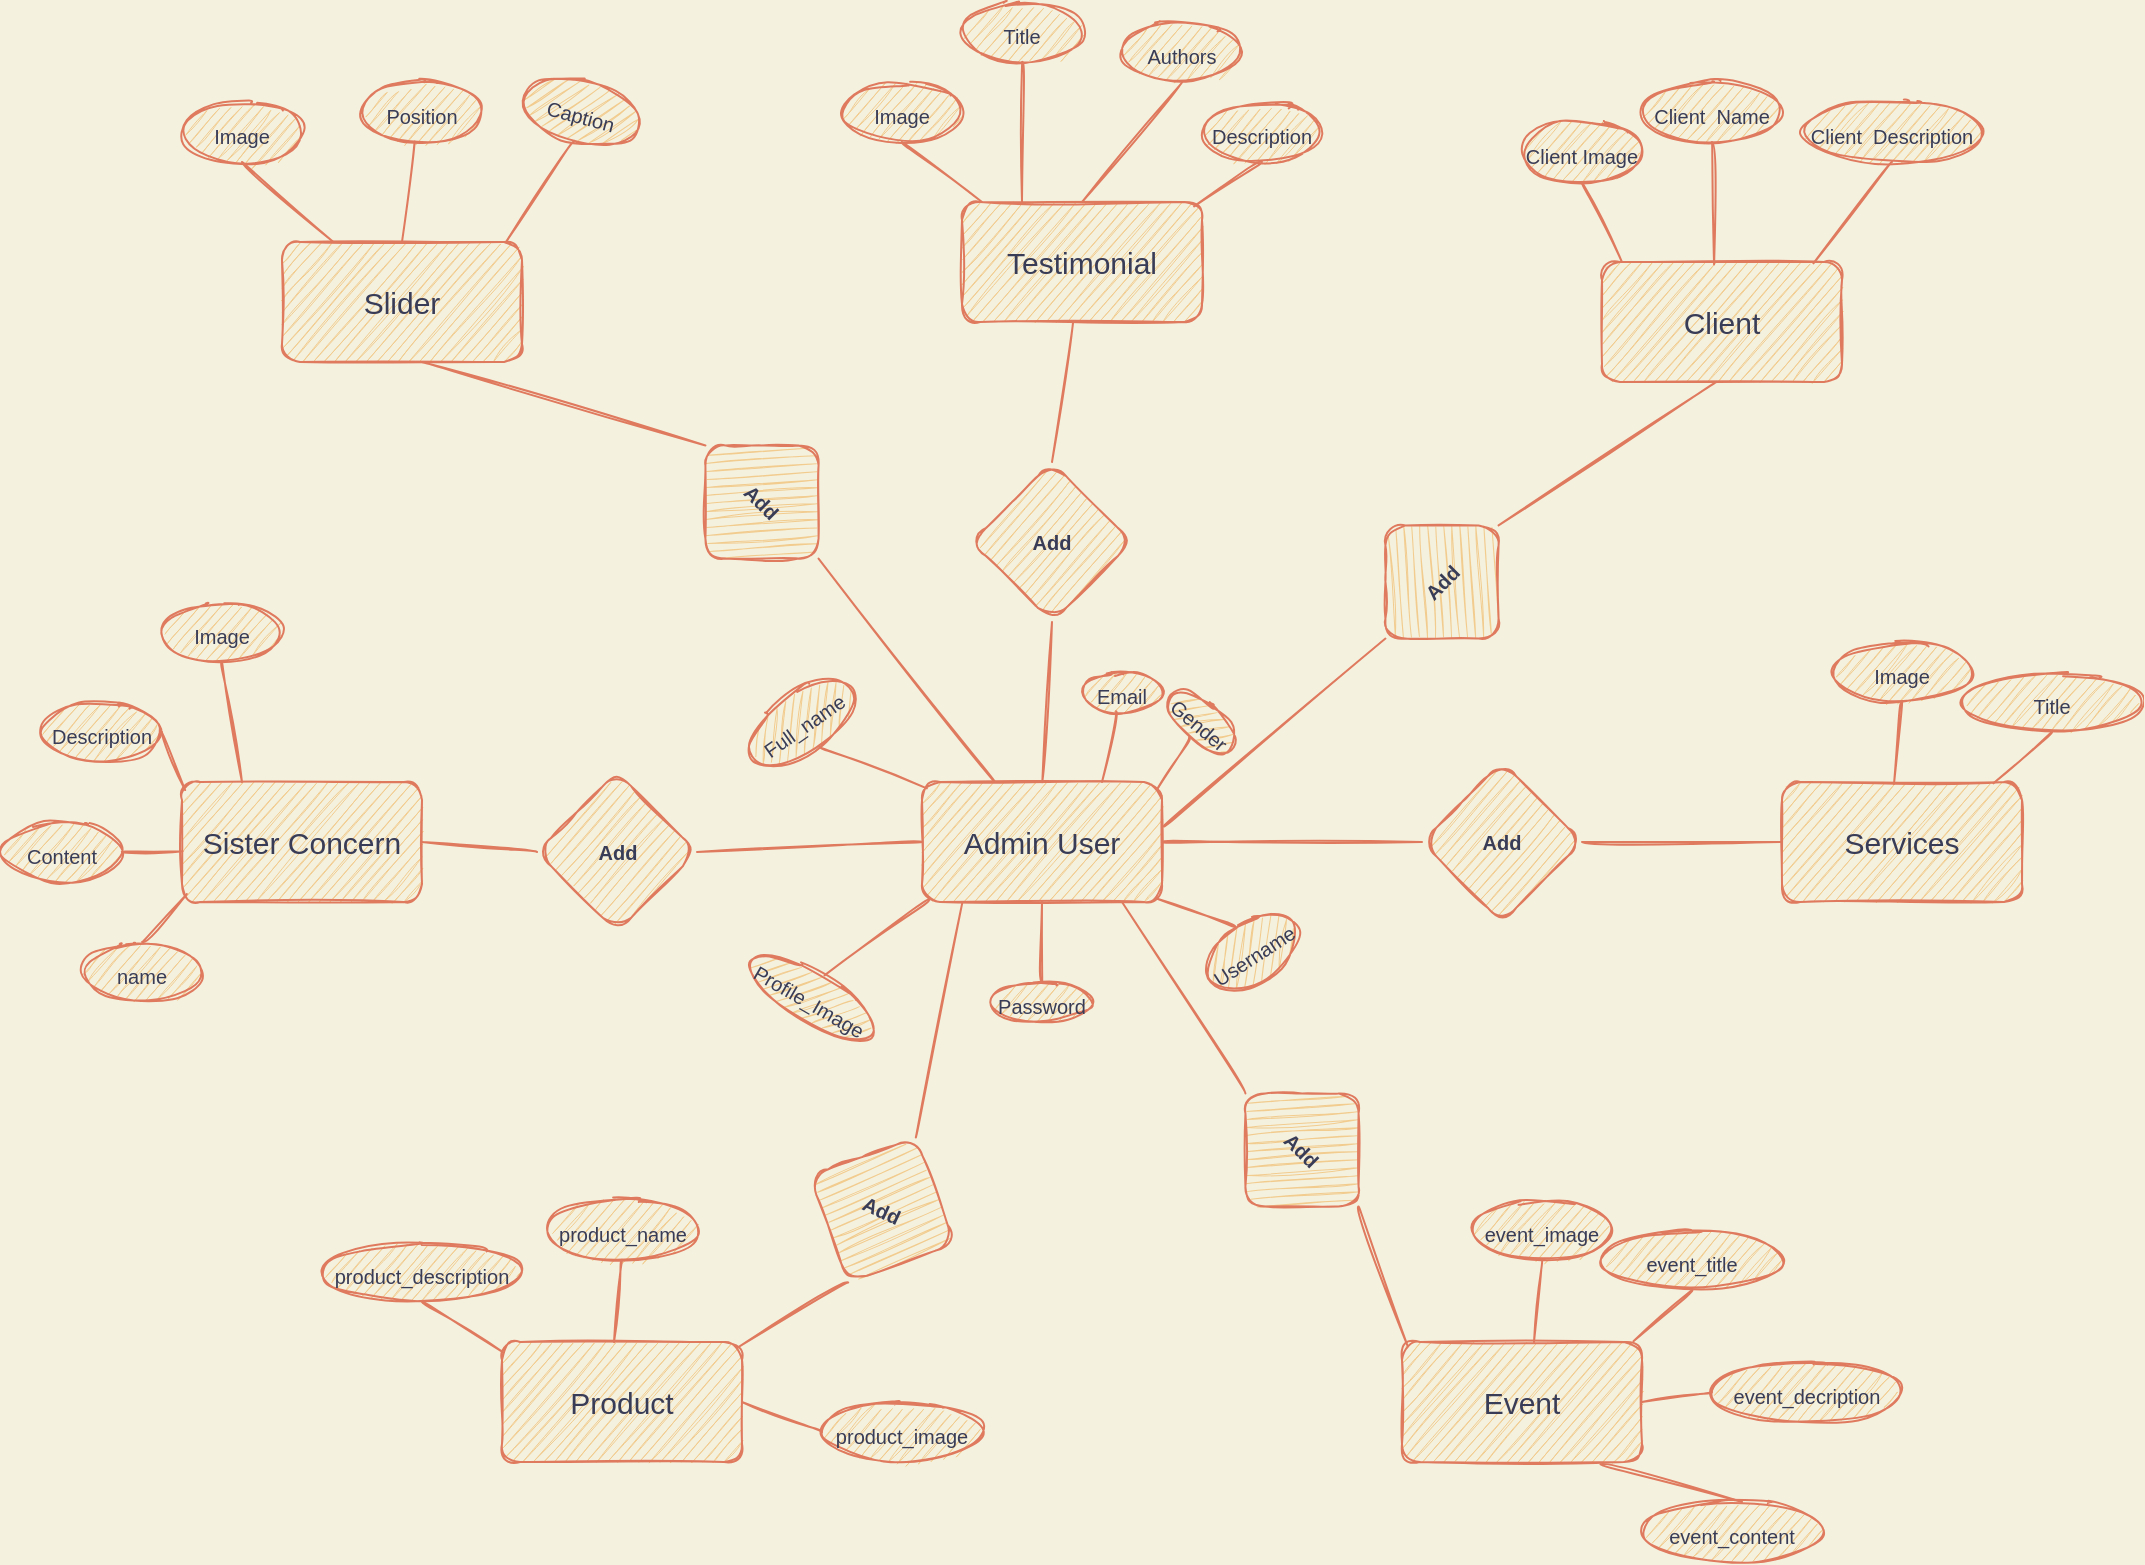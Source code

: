 <mxfile version="16.5.2" type="github">
  <diagram id="R2lEEEUBdFMjLlhIrx00" name="Page-1">
    <mxGraphModel dx="2586" dy="1629" grid="1" gridSize="10" guides="1" tooltips="1" connect="1" arrows="1" fold="1" page="1" pageScale="1" pageWidth="1100" pageHeight="850" background="#F4F1DE" math="0" shadow="0" extFonts="Permanent Marker^https://fonts.googleapis.com/css?family=Permanent+Marker">
      <root>
        <mxCell id="0" />
        <mxCell id="1" parent="0" />
        <mxCell id="gDFf323imL8Mll2fyUSn-1" value="&lt;font style=&quot;font-size: 15px&quot;&gt;Admin User&lt;/font&gt;" style="rounded=1;whiteSpace=wrap;html=1;fillColor=#F2CC8F;strokeColor=#E07A5F;fontColor=#393C56;sketch=1;" vertex="1" parent="1">
          <mxGeometry x="390" y="370" width="120" height="60" as="geometry" />
        </mxCell>
        <mxCell id="gDFf323imL8Mll2fyUSn-2" value="Sister Concern" style="rounded=1;whiteSpace=wrap;html=1;fontSize=15;fillColor=#F2CC8F;strokeColor=#E07A5F;fontColor=#393C56;sketch=1;" vertex="1" parent="1">
          <mxGeometry x="20" y="370" width="120" height="60" as="geometry" />
        </mxCell>
        <mxCell id="gDFf323imL8Mll2fyUSn-3" value="Slider" style="rounded=1;whiteSpace=wrap;html=1;fontSize=15;fillColor=#F2CC8F;strokeColor=#E07A5F;fontColor=#393C56;sketch=1;" vertex="1" parent="1">
          <mxGeometry x="70" y="100" width="120" height="60" as="geometry" />
        </mxCell>
        <mxCell id="gDFf323imL8Mll2fyUSn-4" value="Testimonial" style="rounded=1;whiteSpace=wrap;html=1;fontSize=15;fillColor=#F2CC8F;strokeColor=#E07A5F;fontColor=#393C56;sketch=1;" vertex="1" parent="1">
          <mxGeometry x="410" y="80" width="120" height="60" as="geometry" />
        </mxCell>
        <mxCell id="gDFf323imL8Mll2fyUSn-5" value="Client" style="rounded=1;whiteSpace=wrap;html=1;fontSize=15;fillColor=#F2CC8F;strokeColor=#E07A5F;fontColor=#393C56;sketch=1;" vertex="1" parent="1">
          <mxGeometry x="730" y="110" width="120" height="60" as="geometry" />
        </mxCell>
        <mxCell id="gDFf323imL8Mll2fyUSn-6" value="Services" style="rounded=1;whiteSpace=wrap;html=1;fontSize=15;fillColor=#F2CC8F;strokeColor=#E07A5F;fontColor=#393C56;sketch=1;" vertex="1" parent="1">
          <mxGeometry x="820" y="370" width="120" height="60" as="geometry" />
        </mxCell>
        <mxCell id="gDFf323imL8Mll2fyUSn-7" value="Product" style="rounded=1;whiteSpace=wrap;html=1;fontSize=15;fillColor=#F2CC8F;strokeColor=#E07A5F;fontColor=#393C56;sketch=1;" vertex="1" parent="1">
          <mxGeometry x="180" y="650" width="120" height="60" as="geometry" />
        </mxCell>
        <mxCell id="gDFf323imL8Mll2fyUSn-8" value="Event" style="rounded=1;whiteSpace=wrap;html=1;fontSize=15;fillColor=#F2CC8F;strokeColor=#E07A5F;fontColor=#393C56;sketch=1;" vertex="1" parent="1">
          <mxGeometry x="630" y="650" width="120" height="60" as="geometry" />
        </mxCell>
        <mxCell id="gDFf323imL8Mll2fyUSn-9" value="&lt;font style=&quot;font-size: 10px&quot;&gt;Full_name&lt;/font&gt;" style="ellipse;whiteSpace=wrap;html=1;fontSize=15;rotation=-35;fillColor=#F2CC8F;strokeColor=#E07A5F;fontColor=#393C56;rounded=1;sketch=1;" vertex="1" parent="1">
          <mxGeometry x="300" y="325" width="60" height="30" as="geometry" />
        </mxCell>
        <mxCell id="gDFf323imL8Mll2fyUSn-10" value="&lt;font style=&quot;font-size: 10px&quot;&gt;Gender&lt;/font&gt;" style="ellipse;whiteSpace=wrap;html=1;fontSize=15;rotation=40;fillColor=#F2CC8F;strokeColor=#E07A5F;fontColor=#393C56;rounded=1;sketch=1;" vertex="1" parent="1">
          <mxGeometry x="510" y="330" width="40" height="20" as="geometry" />
        </mxCell>
        <mxCell id="gDFf323imL8Mll2fyUSn-11" value="&lt;font style=&quot;font-size: 10px&quot;&gt;Email&lt;/font&gt;" style="ellipse;whiteSpace=wrap;html=1;fontSize=15;rotation=0;fillColor=#F2CC8F;strokeColor=#E07A5F;fontColor=#393C56;rounded=1;sketch=1;" vertex="1" parent="1">
          <mxGeometry x="470" y="315" width="40" height="20" as="geometry" />
        </mxCell>
        <mxCell id="gDFf323imL8Mll2fyUSn-12" value="&lt;font style=&quot;font-size: 10px&quot;&gt;Profile_Image&lt;/font&gt;" style="ellipse;whiteSpace=wrap;html=1;fontSize=15;rotation=30;fillColor=#F2CC8F;strokeColor=#E07A5F;fontColor=#393C56;rounded=1;sketch=1;" vertex="1" parent="1">
          <mxGeometry x="300" y="465" width="70" height="25" as="geometry" />
        </mxCell>
        <mxCell id="gDFf323imL8Mll2fyUSn-13" value="&lt;font style=&quot;font-size: 10px&quot;&gt;Username&lt;/font&gt;" style="ellipse;whiteSpace=wrap;html=1;fontSize=15;rotation=-33;fillColor=#F2CC8F;strokeColor=#E07A5F;fontColor=#393C56;rounded=1;sketch=1;" vertex="1" parent="1">
          <mxGeometry x="530" y="440" width="50" height="30" as="geometry" />
        </mxCell>
        <mxCell id="gDFf323imL8Mll2fyUSn-14" value="&lt;font style=&quot;font-size: 10px&quot;&gt;Password&lt;/font&gt;" style="ellipse;whiteSpace=wrap;html=1;fontSize=15;fillColor=#F2CC8F;strokeColor=#E07A5F;fontColor=#393C56;rounded=1;sketch=1;" vertex="1" parent="1">
          <mxGeometry x="425" y="470" width="50" height="20" as="geometry" />
        </mxCell>
        <mxCell id="gDFf323imL8Mll2fyUSn-16" value="" style="endArrow=none;html=1;rounded=1;fontSize=10;entryX=0.75;entryY=0;entryDx=0;entryDy=0;exitX=0.426;exitY=0.981;exitDx=0;exitDy=0;exitPerimeter=0;fillColor=#F2CC8F;strokeColor=#E07A5F;labelBackgroundColor=#F4F1DE;fontColor=#393C56;sketch=1;curved=1;" edge="1" parent="1" source="gDFf323imL8Mll2fyUSn-11" target="gDFf323imL8Mll2fyUSn-1">
          <mxGeometry width="50" height="50" relative="1" as="geometry">
            <mxPoint x="454" y="340" as="sourcePoint" />
            <mxPoint x="510" y="340" as="targetPoint" />
          </mxGeometry>
        </mxCell>
        <mxCell id="gDFf323imL8Mll2fyUSn-17" value="" style="endArrow=none;html=1;rounded=1;fontSize=10;entryX=0.02;entryY=0.053;entryDx=0;entryDy=0;exitX=0.5;exitY=1;exitDx=0;exitDy=0;entryPerimeter=0;fillColor=#F2CC8F;strokeColor=#E07A5F;labelBackgroundColor=#F4F1DE;fontColor=#393C56;sketch=1;curved=1;" edge="1" parent="1" source="gDFf323imL8Mll2fyUSn-9" target="gDFf323imL8Mll2fyUSn-1">
          <mxGeometry width="50" height="50" relative="1" as="geometry">
            <mxPoint x="464" y="350" as="sourcePoint" />
            <mxPoint x="464.44" y="378.86" as="targetPoint" />
          </mxGeometry>
        </mxCell>
        <mxCell id="gDFf323imL8Mll2fyUSn-19" value="" style="endArrow=none;html=1;rounded=1;fontSize=10;entryX=0.982;entryY=0.053;entryDx=0;entryDy=0;exitX=0.5;exitY=1;exitDx=0;exitDy=0;entryPerimeter=0;fillColor=#F2CC8F;strokeColor=#E07A5F;labelBackgroundColor=#F4F1DE;fontColor=#393C56;sketch=1;curved=1;" edge="1" parent="1" source="gDFf323imL8Mll2fyUSn-10" target="gDFf323imL8Mll2fyUSn-1">
          <mxGeometry width="50" height="50" relative="1" as="geometry">
            <mxPoint x="462.04" y="344.62" as="sourcePoint" />
            <mxPoint x="460" y="380" as="targetPoint" />
          </mxGeometry>
        </mxCell>
        <mxCell id="gDFf323imL8Mll2fyUSn-20" value="" style="endArrow=none;html=1;rounded=1;fontSize=10;entryX=0.974;entryY=0.969;entryDx=0;entryDy=0;exitX=0.5;exitY=0;exitDx=0;exitDy=0;entryPerimeter=0;fillColor=#F2CC8F;strokeColor=#E07A5F;labelBackgroundColor=#F4F1DE;fontColor=#393C56;sketch=1;curved=1;" edge="1" parent="1" source="gDFf323imL8Mll2fyUSn-13" target="gDFf323imL8Mll2fyUSn-1">
          <mxGeometry width="50" height="50" relative="1" as="geometry">
            <mxPoint x="533.572" y="357.66" as="sourcePoint" />
            <mxPoint x="517.84" y="383.18" as="targetPoint" />
          </mxGeometry>
        </mxCell>
        <mxCell id="gDFf323imL8Mll2fyUSn-21" value="" style="endArrow=none;html=1;rounded=1;fontSize=10;entryX=0.5;entryY=1;entryDx=0;entryDy=0;exitX=0.5;exitY=0;exitDx=0;exitDy=0;fillColor=#F2CC8F;strokeColor=#E07A5F;labelBackgroundColor=#F4F1DE;fontColor=#393C56;sketch=1;curved=1;" edge="1" parent="1" source="gDFf323imL8Mll2fyUSn-14" target="gDFf323imL8Mll2fyUSn-1">
          <mxGeometry width="50" height="50" relative="1" as="geometry">
            <mxPoint x="565" y="450" as="sourcePoint" />
            <mxPoint x="516.88" y="438.14" as="targetPoint" />
          </mxGeometry>
        </mxCell>
        <mxCell id="gDFf323imL8Mll2fyUSn-22" value="" style="endArrow=none;html=1;rounded=1;fontSize=10;entryX=0.5;entryY=0;entryDx=0;entryDy=0;exitX=0.03;exitY=0.979;exitDx=0;exitDy=0;exitPerimeter=0;fillColor=#F2CC8F;strokeColor=#E07A5F;labelBackgroundColor=#F4F1DE;fontColor=#393C56;sketch=1;curved=1;" edge="1" parent="1" source="gDFf323imL8Mll2fyUSn-1" target="gDFf323imL8Mll2fyUSn-12">
          <mxGeometry width="50" height="50" relative="1" as="geometry">
            <mxPoint x="460" y="480" as="sourcePoint" />
            <mxPoint x="460" y="440" as="targetPoint" />
          </mxGeometry>
        </mxCell>
        <mxCell id="gDFf323imL8Mll2fyUSn-23" value="&lt;span style=&quot;font-size: 10px&quot;&gt;Image&lt;/span&gt;" style="ellipse;whiteSpace=wrap;html=1;fontSize=15;rotation=0;fillColor=#F2CC8F;strokeColor=#E07A5F;fontColor=#393C56;rounded=1;sketch=1;" vertex="1" parent="1">
          <mxGeometry x="10" y="280" width="60" height="30" as="geometry" />
        </mxCell>
        <mxCell id="gDFf323imL8Mll2fyUSn-24" value="&lt;span style=&quot;font-size: 10px&quot;&gt;name&lt;/span&gt;" style="ellipse;whiteSpace=wrap;html=1;fontSize=15;rotation=0;fillColor=#F2CC8F;strokeColor=#E07A5F;fontColor=#393C56;rounded=1;sketch=1;" vertex="1" parent="1">
          <mxGeometry x="-30" y="450" width="60" height="30" as="geometry" />
        </mxCell>
        <mxCell id="gDFf323imL8Mll2fyUSn-25" value="&lt;span style=&quot;font-size: 10px&quot;&gt;Content&lt;/span&gt;" style="ellipse;whiteSpace=wrap;html=1;fontSize=15;rotation=0;fillColor=#F2CC8F;strokeColor=#E07A5F;fontColor=#393C56;rounded=1;sketch=1;" vertex="1" parent="1">
          <mxGeometry x="-70" y="390" width="60" height="30" as="geometry" />
        </mxCell>
        <mxCell id="gDFf323imL8Mll2fyUSn-26" value="&lt;span style=&quot;font-size: 10px&quot;&gt;Description&lt;/span&gt;" style="ellipse;whiteSpace=wrap;html=1;fontSize=15;rotation=0;fillColor=#F2CC8F;strokeColor=#E07A5F;fontColor=#393C56;rounded=1;sketch=1;" vertex="1" parent="1">
          <mxGeometry x="-50" y="330" width="60" height="30" as="geometry" />
        </mxCell>
        <mxCell id="gDFf323imL8Mll2fyUSn-28" value="" style="endArrow=none;html=1;rounded=1;fontSize=10;exitX=1;exitY=0.5;exitDx=0;exitDy=0;entryX=0.002;entryY=0.578;entryDx=0;entryDy=0;entryPerimeter=0;fillColor=#F2CC8F;strokeColor=#E07A5F;labelBackgroundColor=#F4F1DE;fontColor=#393C56;sketch=1;curved=1;" edge="1" parent="1" source="gDFf323imL8Mll2fyUSn-25" target="gDFf323imL8Mll2fyUSn-2">
          <mxGeometry width="50" height="50" relative="1" as="geometry">
            <mxPoint x="100" y="420" as="sourcePoint" />
            <mxPoint x="150" y="370" as="targetPoint" />
          </mxGeometry>
        </mxCell>
        <mxCell id="gDFf323imL8Mll2fyUSn-29" value="" style="endArrow=none;html=1;rounded=1;fontSize=10;exitX=0.5;exitY=0;exitDx=0;exitDy=0;entryX=0.02;entryY=0.934;entryDx=0;entryDy=0;entryPerimeter=0;fillColor=#F2CC8F;strokeColor=#E07A5F;labelBackgroundColor=#F4F1DE;fontColor=#393C56;sketch=1;curved=1;" edge="1" parent="1" source="gDFf323imL8Mll2fyUSn-24" target="gDFf323imL8Mll2fyUSn-2">
          <mxGeometry width="50" height="50" relative="1" as="geometry">
            <mxPoint y="415" as="sourcePoint" />
            <mxPoint x="30.24" y="414.68" as="targetPoint" />
          </mxGeometry>
        </mxCell>
        <mxCell id="gDFf323imL8Mll2fyUSn-30" value="" style="endArrow=none;html=1;rounded=1;fontSize=10;exitX=1;exitY=0.5;exitDx=0;exitDy=0;entryX=0.013;entryY=0.067;entryDx=0;entryDy=0;entryPerimeter=0;fillColor=#F2CC8F;strokeColor=#E07A5F;labelBackgroundColor=#F4F1DE;fontColor=#393C56;sketch=1;curved=1;" edge="1" parent="1" source="gDFf323imL8Mll2fyUSn-26" target="gDFf323imL8Mll2fyUSn-2">
          <mxGeometry width="50" height="50" relative="1" as="geometry">
            <mxPoint x="10" y="460" as="sourcePoint" />
            <mxPoint x="32.4" y="436.04" as="targetPoint" />
          </mxGeometry>
        </mxCell>
        <mxCell id="gDFf323imL8Mll2fyUSn-31" value="" style="endArrow=none;html=1;rounded=1;fontSize=10;exitX=0.5;exitY=1;exitDx=0;exitDy=0;entryX=0.25;entryY=0;entryDx=0;entryDy=0;fillColor=#F2CC8F;strokeColor=#E07A5F;labelBackgroundColor=#F4F1DE;fontColor=#393C56;sketch=1;curved=1;" edge="1" parent="1" source="gDFf323imL8Mll2fyUSn-23" target="gDFf323imL8Mll2fyUSn-2">
          <mxGeometry width="50" height="50" relative="1" as="geometry">
            <mxPoint x="20" y="355" as="sourcePoint" />
            <mxPoint x="31.56" y="384.02" as="targetPoint" />
          </mxGeometry>
        </mxCell>
        <mxCell id="gDFf323imL8Mll2fyUSn-32" value="&lt;span style=&quot;font-size: 10px&quot;&gt;Image&lt;/span&gt;" style="ellipse;whiteSpace=wrap;html=1;fontSize=15;rotation=0;fillColor=#F2CC8F;strokeColor=#E07A5F;fontColor=#393C56;rounded=1;sketch=1;" vertex="1" parent="1">
          <mxGeometry x="20" y="30" width="60" height="30" as="geometry" />
        </mxCell>
        <mxCell id="gDFf323imL8Mll2fyUSn-33" value="&lt;span style=&quot;font-size: 10px&quot;&gt;Position&lt;/span&gt;" style="ellipse;whiteSpace=wrap;html=1;fontSize=15;rotation=0;fillColor=#F2CC8F;strokeColor=#E07A5F;fontColor=#393C56;rounded=1;sketch=1;" vertex="1" parent="1">
          <mxGeometry x="110" y="20" width="60" height="30" as="geometry" />
        </mxCell>
        <mxCell id="gDFf323imL8Mll2fyUSn-34" value="&lt;span style=&quot;font-size: 10px&quot;&gt;Caption&lt;/span&gt;" style="ellipse;whiteSpace=wrap;html=1;fontSize=15;rotation=15;fillColor=#F2CC8F;strokeColor=#E07A5F;fontColor=#393C56;rounded=1;sketch=1;" vertex="1" parent="1">
          <mxGeometry x="190" y="20" width="60" height="30" as="geometry" />
        </mxCell>
        <mxCell id="gDFf323imL8Mll2fyUSn-36" value="" style="endArrow=none;html=1;rounded=1;fontSize=10;exitX=0.5;exitY=1;exitDx=0;exitDy=0;fillColor=#F2CC8F;strokeColor=#E07A5F;labelBackgroundColor=#F4F1DE;fontColor=#393C56;sketch=1;curved=1;" edge="1" parent="1" source="gDFf323imL8Mll2fyUSn-32" target="gDFf323imL8Mll2fyUSn-3">
          <mxGeometry width="50" height="50" relative="1" as="geometry">
            <mxPoint x="50" y="320" as="sourcePoint" />
            <mxPoint x="60" y="380" as="targetPoint" />
          </mxGeometry>
        </mxCell>
        <mxCell id="gDFf323imL8Mll2fyUSn-37" value="" style="endArrow=none;html=1;rounded=1;fontSize=10;exitX=0.438;exitY=0.996;exitDx=0;exitDy=0;entryX=0.5;entryY=0;entryDx=0;entryDy=0;exitPerimeter=0;fillColor=#F2CC8F;strokeColor=#E07A5F;labelBackgroundColor=#F4F1DE;fontColor=#393C56;sketch=1;curved=1;" edge="1" parent="1" source="gDFf323imL8Mll2fyUSn-33" target="gDFf323imL8Mll2fyUSn-3">
          <mxGeometry width="50" height="50" relative="1" as="geometry">
            <mxPoint x="60" y="70" as="sourcePoint" />
            <mxPoint x="80" y="140" as="targetPoint" />
          </mxGeometry>
        </mxCell>
        <mxCell id="gDFf323imL8Mll2fyUSn-38" value="" style="endArrow=none;html=1;rounded=1;fontSize=10;exitX=0.5;exitY=1;exitDx=0;exitDy=0;entryX=0.933;entryY=0.001;entryDx=0;entryDy=0;entryPerimeter=0;fillColor=#F2CC8F;strokeColor=#E07A5F;labelBackgroundColor=#F4F1DE;fontColor=#393C56;sketch=1;curved=1;" edge="1" parent="1" source="gDFf323imL8Mll2fyUSn-34" target="gDFf323imL8Mll2fyUSn-3">
          <mxGeometry width="50" height="50" relative="1" as="geometry">
            <mxPoint x="146.28" y="59.88" as="sourcePoint" />
            <mxPoint x="140" y="110" as="targetPoint" />
          </mxGeometry>
        </mxCell>
        <mxCell id="gDFf323imL8Mll2fyUSn-39" value="&lt;span style=&quot;font-size: 10px&quot;&gt;Image&lt;/span&gt;" style="ellipse;whiteSpace=wrap;html=1;fontSize=15;rotation=0;fillColor=#F2CC8F;strokeColor=#E07A5F;fontColor=#393C56;rounded=1;sketch=1;" vertex="1" parent="1">
          <mxGeometry x="350" y="20" width="60" height="30" as="geometry" />
        </mxCell>
        <mxCell id="gDFf323imL8Mll2fyUSn-40" value="&lt;span style=&quot;font-size: 10px&quot;&gt;Title&lt;/span&gt;" style="ellipse;whiteSpace=wrap;html=1;fontSize=15;rotation=0;fillColor=#F2CC8F;strokeColor=#E07A5F;fontColor=#393C56;rounded=1;sketch=1;" vertex="1" parent="1">
          <mxGeometry x="410" y="-20" width="60" height="30" as="geometry" />
        </mxCell>
        <mxCell id="gDFf323imL8Mll2fyUSn-41" value="&lt;span style=&quot;font-size: 10px&quot;&gt;Authors&lt;/span&gt;" style="ellipse;whiteSpace=wrap;html=1;fontSize=15;rotation=0;fillColor=#F2CC8F;strokeColor=#E07A5F;fontColor=#393C56;rounded=1;sketch=1;" vertex="1" parent="1">
          <mxGeometry x="490" y="-10" width="60" height="30" as="geometry" />
        </mxCell>
        <mxCell id="gDFf323imL8Mll2fyUSn-42" value="&lt;span style=&quot;font-size: 10px&quot;&gt;Description&lt;/span&gt;" style="ellipse;whiteSpace=wrap;html=1;fontSize=15;rotation=0;fillColor=#F2CC8F;strokeColor=#E07A5F;fontColor=#393C56;rounded=1;sketch=1;" vertex="1" parent="1">
          <mxGeometry x="530" y="30" width="60" height="30" as="geometry" />
        </mxCell>
        <mxCell id="gDFf323imL8Mll2fyUSn-44" value="" style="endArrow=none;html=1;rounded=1;fontSize=10;exitX=0.5;exitY=1;exitDx=0;exitDy=0;fillColor=#F2CC8F;strokeColor=#E07A5F;labelBackgroundColor=#F4F1DE;fontColor=#393C56;sketch=1;curved=1;" edge="1" parent="1" source="gDFf323imL8Mll2fyUSn-39">
          <mxGeometry width="50" height="50" relative="1" as="geometry">
            <mxPoint x="226.118" y="59.489" as="sourcePoint" />
            <mxPoint x="420" y="80" as="targetPoint" />
          </mxGeometry>
        </mxCell>
        <mxCell id="gDFf323imL8Mll2fyUSn-45" value="" style="endArrow=none;html=1;rounded=1;fontSize=10;exitX=0.5;exitY=1;exitDx=0;exitDy=0;entryX=0.25;entryY=0;entryDx=0;entryDy=0;fillColor=#F2CC8F;strokeColor=#E07A5F;labelBackgroundColor=#F4F1DE;fontColor=#393C56;sketch=1;curved=1;" edge="1" parent="1" source="gDFf323imL8Mll2fyUSn-40" target="gDFf323imL8Mll2fyUSn-4">
          <mxGeometry width="50" height="50" relative="1" as="geometry">
            <mxPoint x="390" y="60" as="sourcePoint" />
            <mxPoint x="430" y="90" as="targetPoint" />
          </mxGeometry>
        </mxCell>
        <mxCell id="gDFf323imL8Mll2fyUSn-46" value="" style="endArrow=none;html=1;rounded=1;fontSize=10;exitX=0.5;exitY=1;exitDx=0;exitDy=0;entryX=0.5;entryY=0;entryDx=0;entryDy=0;fillColor=#F2CC8F;strokeColor=#E07A5F;labelBackgroundColor=#F4F1DE;fontColor=#393C56;sketch=1;curved=1;" edge="1" parent="1" source="gDFf323imL8Mll2fyUSn-41" target="gDFf323imL8Mll2fyUSn-4">
          <mxGeometry width="50" height="50" relative="1" as="geometry">
            <mxPoint x="450" y="20" as="sourcePoint" />
            <mxPoint x="450" y="90" as="targetPoint" />
          </mxGeometry>
        </mxCell>
        <mxCell id="gDFf323imL8Mll2fyUSn-47" value="" style="endArrow=none;html=1;rounded=1;fontSize=10;exitX=0.5;exitY=1;exitDx=0;exitDy=0;entryX=0.967;entryY=0.036;entryDx=0;entryDy=0;entryPerimeter=0;fillColor=#F2CC8F;strokeColor=#E07A5F;labelBackgroundColor=#F4F1DE;fontColor=#393C56;sketch=1;curved=1;" edge="1" parent="1" source="gDFf323imL8Mll2fyUSn-42" target="gDFf323imL8Mll2fyUSn-4">
          <mxGeometry width="50" height="50" relative="1" as="geometry">
            <mxPoint x="530" y="30" as="sourcePoint" />
            <mxPoint x="480" y="90" as="targetPoint" />
          </mxGeometry>
        </mxCell>
        <mxCell id="gDFf323imL8Mll2fyUSn-48" value="" style="endArrow=none;html=1;rounded=1;fontSize=10;exitX=0.5;exitY=1;exitDx=0;exitDy=0;entryX=0.083;entryY=0;entryDx=0;entryDy=0;entryPerimeter=0;fillColor=#F2CC8F;strokeColor=#E07A5F;labelBackgroundColor=#F4F1DE;fontColor=#393C56;sketch=1;curved=1;" edge="1" source="gDFf323imL8Mll2fyUSn-49" parent="1" target="gDFf323imL8Mll2fyUSn-5">
          <mxGeometry width="50" height="50" relative="1" as="geometry">
            <mxPoint x="703.96" y="30" as="sourcePoint" />
            <mxPoint x="700.0" y="82.16" as="targetPoint" />
          </mxGeometry>
        </mxCell>
        <mxCell id="gDFf323imL8Mll2fyUSn-49" value="&lt;span style=&quot;font-size: 10px&quot;&gt;Client Image&lt;/span&gt;" style="ellipse;whiteSpace=wrap;html=1;fontSize=15;rotation=0;fillColor=#F2CC8F;strokeColor=#E07A5F;fontColor=#393C56;rounded=1;sketch=1;" vertex="1" parent="1">
          <mxGeometry x="690" y="40" width="60" height="30" as="geometry" />
        </mxCell>
        <mxCell id="gDFf323imL8Mll2fyUSn-50" value="&lt;span style=&quot;font-size: 10px&quot;&gt;Client&amp;nbsp; Name&lt;/span&gt;" style="ellipse;whiteSpace=wrap;html=1;fontSize=15;rotation=0;fillColor=#F2CC8F;strokeColor=#E07A5F;fontColor=#393C56;rounded=1;sketch=1;" vertex="1" parent="1">
          <mxGeometry x="750" y="20" width="70" height="30" as="geometry" />
        </mxCell>
        <mxCell id="gDFf323imL8Mll2fyUSn-51" value="" style="endArrow=none;html=1;rounded=1;fontSize=10;exitX=0.5;exitY=1;exitDx=0;exitDy=0;entryX=0.467;entryY=0.02;entryDx=0;entryDy=0;entryPerimeter=0;fillColor=#F2CC8F;strokeColor=#E07A5F;labelBackgroundColor=#F4F1DE;fontColor=#393C56;sketch=1;curved=1;" edge="1" source="gDFf323imL8Mll2fyUSn-50" parent="1" target="gDFf323imL8Mll2fyUSn-5">
          <mxGeometry width="50" height="50" relative="1" as="geometry">
            <mxPoint x="763.96" y="10" as="sourcePoint" />
            <mxPoint x="799.96" y="90" as="targetPoint" />
          </mxGeometry>
        </mxCell>
        <mxCell id="gDFf323imL8Mll2fyUSn-52" value="&lt;span style=&quot;font-size: 10px&quot;&gt;Client&amp;nbsp; Description&lt;/span&gt;" style="ellipse;whiteSpace=wrap;html=1;fontSize=15;rotation=0;fillColor=#F2CC8F;strokeColor=#E07A5F;fontColor=#393C56;rounded=1;sketch=1;" vertex="1" parent="1">
          <mxGeometry x="830" y="30" width="90" height="30" as="geometry" />
        </mxCell>
        <mxCell id="gDFf323imL8Mll2fyUSn-53" value="" style="endArrow=none;html=1;rounded=1;fontSize=10;exitX=0.5;exitY=1;exitDx=0;exitDy=0;entryX=0.881;entryY=0.011;entryDx=0;entryDy=0;entryPerimeter=0;fillColor=#F2CC8F;strokeColor=#E07A5F;labelBackgroundColor=#F4F1DE;fontColor=#393C56;sketch=1;curved=1;" edge="1" source="gDFf323imL8Mll2fyUSn-52" parent="1" target="gDFf323imL8Mll2fyUSn-5">
          <mxGeometry width="50" height="50" relative="1" as="geometry">
            <mxPoint x="843.96" y="20" as="sourcePoint" />
            <mxPoint x="834.76" y="119.22" as="targetPoint" />
          </mxGeometry>
        </mxCell>
        <mxCell id="gDFf323imL8Mll2fyUSn-55" value="&lt;span style=&quot;font-size: 10px&quot;&gt;Title&lt;/span&gt;" style="ellipse;whiteSpace=wrap;html=1;fontSize=15;rotation=0;fillColor=#F2CC8F;strokeColor=#E07A5F;fontColor=#393C56;rounded=1;sketch=1;" vertex="1" parent="1">
          <mxGeometry x="910" y="315" width="90" height="30" as="geometry" />
        </mxCell>
        <mxCell id="gDFf323imL8Mll2fyUSn-56" value="" style="endArrow=none;html=1;rounded=1;fontSize=10;exitX=0.5;exitY=1;exitDx=0;exitDy=0;entryX=0.881;entryY=0.011;entryDx=0;entryDy=0;entryPerimeter=0;fillColor=#F2CC8F;strokeColor=#E07A5F;labelBackgroundColor=#F4F1DE;fontColor=#393C56;sketch=1;curved=1;" edge="1" source="gDFf323imL8Mll2fyUSn-55" parent="1">
          <mxGeometry width="50" height="50" relative="1" as="geometry">
            <mxPoint x="933.96" y="280" as="sourcePoint" />
            <mxPoint x="925.72" y="370.66" as="targetPoint" />
          </mxGeometry>
        </mxCell>
        <mxCell id="gDFf323imL8Mll2fyUSn-57" value="&lt;span style=&quot;font-size: 10px&quot;&gt;Image&lt;/span&gt;" style="ellipse;whiteSpace=wrap;html=1;fontSize=15;rotation=0;fillColor=#F2CC8F;strokeColor=#E07A5F;fontColor=#393C56;rounded=1;sketch=1;" vertex="1" parent="1">
          <mxGeometry x="845" y="300" width="70" height="30" as="geometry" />
        </mxCell>
        <mxCell id="gDFf323imL8Mll2fyUSn-58" value="" style="endArrow=none;html=1;rounded=1;fontSize=10;exitX=0.5;exitY=1;exitDx=0;exitDy=0;fillColor=#F2CC8F;strokeColor=#E07A5F;labelBackgroundColor=#F4F1DE;fontColor=#393C56;sketch=1;curved=1;" edge="1" source="gDFf323imL8Mll2fyUSn-57" parent="1">
          <mxGeometry width="50" height="50" relative="1" as="geometry">
            <mxPoint x="853.96" y="270" as="sourcePoint" />
            <mxPoint x="876" y="371" as="targetPoint" />
          </mxGeometry>
        </mxCell>
        <mxCell id="gDFf323imL8Mll2fyUSn-59" value="&lt;span style=&quot;font-size: 10px&quot;&gt;event_image&lt;/span&gt;" style="ellipse;whiteSpace=wrap;html=1;fontSize=15;rotation=0;fillColor=#F2CC8F;strokeColor=#E07A5F;fontColor=#393C56;rounded=1;sketch=1;" vertex="1" parent="1">
          <mxGeometry x="665" y="579" width="70" height="30" as="geometry" />
        </mxCell>
        <mxCell id="gDFf323imL8Mll2fyUSn-60" value="&lt;span style=&quot;font-size: 10px&quot;&gt;event_title&lt;/span&gt;" style="ellipse;whiteSpace=wrap;html=1;fontSize=15;rotation=0;fillColor=#F2CC8F;strokeColor=#E07A5F;fontColor=#393C56;rounded=1;sketch=1;" vertex="1" parent="1">
          <mxGeometry x="730" y="594" width="90" height="30" as="geometry" />
        </mxCell>
        <mxCell id="gDFf323imL8Mll2fyUSn-61" value="" style="endArrow=none;html=1;rounded=1;fontSize=10;exitX=0.5;exitY=1;exitDx=0;exitDy=0;entryX=0.881;entryY=0.011;entryDx=0;entryDy=0;entryPerimeter=0;fillColor=#F2CC8F;strokeColor=#E07A5F;labelBackgroundColor=#F4F1DE;fontColor=#393C56;sketch=1;curved=1;" edge="1" source="gDFf323imL8Mll2fyUSn-60" parent="1">
          <mxGeometry width="50" height="50" relative="1" as="geometry">
            <mxPoint x="753.96" y="559" as="sourcePoint" />
            <mxPoint x="745.72" y="649.66" as="targetPoint" />
          </mxGeometry>
        </mxCell>
        <mxCell id="gDFf323imL8Mll2fyUSn-62" value="" style="endArrow=none;html=1;rounded=1;fontSize=10;exitX=0.5;exitY=1;exitDx=0;exitDy=0;fillColor=#F2CC8F;strokeColor=#E07A5F;labelBackgroundColor=#F4F1DE;fontColor=#393C56;sketch=1;curved=1;" edge="1" source="gDFf323imL8Mll2fyUSn-59" parent="1">
          <mxGeometry width="50" height="50" relative="1" as="geometry">
            <mxPoint x="673.96" y="549" as="sourcePoint" />
            <mxPoint x="696" y="650" as="targetPoint" />
          </mxGeometry>
        </mxCell>
        <mxCell id="gDFf323imL8Mll2fyUSn-63" value="&lt;span style=&quot;font-size: 10px&quot;&gt;event_decription&lt;/span&gt;" style="ellipse;whiteSpace=wrap;html=1;fontSize=15;rotation=0;fillColor=#F2CC8F;strokeColor=#E07A5F;fontColor=#393C56;rounded=1;sketch=1;" vertex="1" parent="1">
          <mxGeometry x="785" y="660" width="95" height="30" as="geometry" />
        </mxCell>
        <mxCell id="gDFf323imL8Mll2fyUSn-64" value="&lt;span style=&quot;font-size: 10px&quot;&gt;event_content&lt;/span&gt;" style="ellipse;whiteSpace=wrap;html=1;fontSize=15;rotation=0;fillColor=#F2CC8F;strokeColor=#E07A5F;fontColor=#393C56;rounded=1;sketch=1;" vertex="1" parent="1">
          <mxGeometry x="750" y="730" width="90" height="30" as="geometry" />
        </mxCell>
        <mxCell id="gDFf323imL8Mll2fyUSn-65" value="" style="endArrow=none;html=1;rounded=1;fontSize=10;exitX=0.827;exitY=1.019;exitDx=0;exitDy=0;entryX=0.556;entryY=0;entryDx=0;entryDy=0;entryPerimeter=0;exitPerimeter=0;fillColor=#F2CC8F;strokeColor=#E07A5F;labelBackgroundColor=#F4F1DE;fontColor=#393C56;sketch=1;curved=1;" edge="1" source="gDFf323imL8Mll2fyUSn-8" parent="1" target="gDFf323imL8Mll2fyUSn-64">
          <mxGeometry width="50" height="50" relative="1" as="geometry">
            <mxPoint x="873.96" y="640" as="sourcePoint" />
            <mxPoint x="865.72" y="730.66" as="targetPoint" />
          </mxGeometry>
        </mxCell>
        <mxCell id="gDFf323imL8Mll2fyUSn-66" value="" style="endArrow=none;html=1;rounded=1;fontSize=10;exitX=0;exitY=0.5;exitDx=0;exitDy=0;entryX=1;entryY=0.5;entryDx=0;entryDy=0;fillColor=#F2CC8F;strokeColor=#E07A5F;labelBackgroundColor=#F4F1DE;fontColor=#393C56;sketch=1;curved=1;" edge="1" source="gDFf323imL8Mll2fyUSn-63" parent="1" target="gDFf323imL8Mll2fyUSn-8">
          <mxGeometry width="50" height="50" relative="1" as="geometry">
            <mxPoint x="793.96" y="630" as="sourcePoint" />
            <mxPoint x="816" y="731" as="targetPoint" />
          </mxGeometry>
        </mxCell>
        <mxCell id="gDFf323imL8Mll2fyUSn-67" value="&lt;span style=&quot;font-size: 10px&quot;&gt;product_name&lt;/span&gt;" style="ellipse;whiteSpace=wrap;html=1;fontSize=15;rotation=0;fillColor=#F2CC8F;strokeColor=#E07A5F;fontColor=#393C56;rounded=1;sketch=1;" vertex="1" parent="1">
          <mxGeometry x="202.5" y="579" width="75" height="30" as="geometry" />
        </mxCell>
        <mxCell id="gDFf323imL8Mll2fyUSn-68" value="" style="endArrow=none;html=1;rounded=1;fontSize=10;exitX=0.5;exitY=1;exitDx=0;exitDy=0;fillColor=#F2CC8F;strokeColor=#E07A5F;labelBackgroundColor=#F4F1DE;fontColor=#393C56;sketch=1;curved=1;" edge="1" source="gDFf323imL8Mll2fyUSn-67" parent="1">
          <mxGeometry width="50" height="50" relative="1" as="geometry">
            <mxPoint x="213.96" y="549" as="sourcePoint" />
            <mxPoint x="236" y="650" as="targetPoint" />
          </mxGeometry>
        </mxCell>
        <mxCell id="gDFf323imL8Mll2fyUSn-69" value="&lt;span style=&quot;font-size: 10px&quot;&gt;product_image&lt;/span&gt;" style="ellipse;whiteSpace=wrap;html=1;fontSize=15;rotation=0;fillColor=#F2CC8F;strokeColor=#E07A5F;fontColor=#393C56;rounded=1;sketch=1;" vertex="1" parent="1">
          <mxGeometry x="340" y="680" width="80" height="30" as="geometry" />
        </mxCell>
        <mxCell id="gDFf323imL8Mll2fyUSn-70" value="" style="endArrow=none;html=1;rounded=1;fontSize=10;exitX=0;exitY=0.5;exitDx=0;exitDy=0;entryX=1;entryY=0.5;entryDx=0;entryDy=0;fillColor=#F2CC8F;strokeColor=#E07A5F;labelBackgroundColor=#F4F1DE;fontColor=#393C56;sketch=1;curved=1;" edge="1" source="gDFf323imL8Mll2fyUSn-69" parent="1" target="gDFf323imL8Mll2fyUSn-7">
          <mxGeometry width="50" height="50" relative="1" as="geometry">
            <mxPoint x="223.96" y="559" as="sourcePoint" />
            <mxPoint x="246" y="660" as="targetPoint" />
          </mxGeometry>
        </mxCell>
        <mxCell id="gDFf323imL8Mll2fyUSn-71" value="&lt;span style=&quot;font-size: 10px&quot;&gt;product_description&lt;/span&gt;" style="ellipse;whiteSpace=wrap;html=1;fontSize=15;rotation=0;fillColor=#F2CC8F;strokeColor=#E07A5F;fontColor=#393C56;rounded=1;sketch=1;" vertex="1" parent="1">
          <mxGeometry x="90" y="600" width="100" height="30" as="geometry" />
        </mxCell>
        <mxCell id="gDFf323imL8Mll2fyUSn-72" value="" style="endArrow=none;html=1;rounded=1;fontSize=10;exitX=0.5;exitY=1;exitDx=0;exitDy=0;entryX=0.005;entryY=0.086;entryDx=0;entryDy=0;entryPerimeter=0;fillColor=#F2CC8F;strokeColor=#E07A5F;labelBackgroundColor=#F4F1DE;fontColor=#393C56;sketch=1;curved=1;" edge="1" source="gDFf323imL8Mll2fyUSn-71" parent="1" target="gDFf323imL8Mll2fyUSn-7">
          <mxGeometry width="50" height="50" relative="1" as="geometry">
            <mxPoint x="113.96" y="549" as="sourcePoint" />
            <mxPoint x="136" y="650" as="targetPoint" />
          </mxGeometry>
        </mxCell>
        <mxCell id="gDFf323imL8Mll2fyUSn-73" value="&lt;b&gt;Add&lt;/b&gt;" style="rhombus;whiteSpace=wrap;html=1;fontSize=10;rotation=25;fillColor=#F2CC8F;strokeColor=#E07A5F;fontColor=#393C56;rounded=1;sketch=1;" vertex="1" parent="1">
          <mxGeometry x="330" y="544" width="80" height="80" as="geometry" />
        </mxCell>
        <mxCell id="gDFf323imL8Mll2fyUSn-74" value="&lt;b&gt;Add&lt;/b&gt;" style="rhombus;whiteSpace=wrap;html=1;fontSize=10;rotation=45;fillColor=#F2CC8F;strokeColor=#E07A5F;fontColor=#393C56;rounded=1;sketch=1;" vertex="1" parent="1">
          <mxGeometry x="540" y="514" width="80" height="80" as="geometry" />
        </mxCell>
        <mxCell id="gDFf323imL8Mll2fyUSn-75" value="&lt;b&gt;Add&lt;/b&gt;" style="rhombus;whiteSpace=wrap;html=1;fontSize=10;fillColor=#F2CC8F;strokeColor=#E07A5F;fontColor=#393C56;rounded=1;sketch=1;" vertex="1" parent="1">
          <mxGeometry x="640" y="360" width="80" height="80" as="geometry" />
        </mxCell>
        <mxCell id="gDFf323imL8Mll2fyUSn-76" value="&lt;b&gt;Add&lt;/b&gt;" style="rhombus;whiteSpace=wrap;html=1;fontSize=10;rotation=-45;fillColor=#F2CC8F;strokeColor=#E07A5F;fontColor=#393C56;rounded=1;sketch=1;" vertex="1" parent="1">
          <mxGeometry x="610" y="230" width="80" height="80" as="geometry" />
        </mxCell>
        <mxCell id="gDFf323imL8Mll2fyUSn-77" value="&lt;b&gt;Add&lt;/b&gt;" style="rhombus;whiteSpace=wrap;html=1;fontSize=10;rotation=0;fillColor=#F2CC8F;strokeColor=#E07A5F;fontColor=#393C56;rounded=1;sketch=1;" vertex="1" parent="1">
          <mxGeometry x="415" y="210" width="80" height="80" as="geometry" />
        </mxCell>
        <mxCell id="gDFf323imL8Mll2fyUSn-78" value="&lt;b&gt;Add&lt;/b&gt;" style="rhombus;whiteSpace=wrap;html=1;fontSize=10;rotation=45;fillColor=#F2CC8F;strokeColor=#E07A5F;fontColor=#393C56;rounded=1;sketch=1;" vertex="1" parent="1">
          <mxGeometry x="270" y="190" width="80" height="80" as="geometry" />
        </mxCell>
        <mxCell id="gDFf323imL8Mll2fyUSn-79" value="&lt;b&gt;Add&lt;/b&gt;" style="rhombus;whiteSpace=wrap;html=1;fontSize=10;rotation=0;fillColor=#F2CC8F;strokeColor=#E07A5F;fontColor=#393C56;rounded=1;sketch=1;" vertex="1" parent="1">
          <mxGeometry x="197.5" y="365" width="80" height="80" as="geometry" />
        </mxCell>
        <mxCell id="gDFf323imL8Mll2fyUSn-80" value="" style="endArrow=none;html=1;rounded=1;fontSize=10;exitX=0;exitY=0.5;exitDx=0;exitDy=0;entryX=1;entryY=0.5;entryDx=0;entryDy=0;fillColor=#F2CC8F;strokeColor=#E07A5F;labelBackgroundColor=#F4F1DE;fontColor=#393C56;sketch=1;curved=1;" edge="1" parent="1" source="gDFf323imL8Mll2fyUSn-1" target="gDFf323imL8Mll2fyUSn-79">
          <mxGeometry width="50" height="50" relative="1" as="geometry">
            <mxPoint x="570" y="370" as="sourcePoint" />
            <mxPoint x="620" y="320" as="targetPoint" />
          </mxGeometry>
        </mxCell>
        <mxCell id="gDFf323imL8Mll2fyUSn-81" value="" style="endArrow=none;html=1;rounded=1;fontSize=10;entryX=1;entryY=0.5;entryDx=0;entryDy=0;fillColor=#F2CC8F;strokeColor=#E07A5F;labelBackgroundColor=#F4F1DE;fontColor=#393C56;sketch=1;curved=1;" edge="1" parent="1" source="gDFf323imL8Mll2fyUSn-1" target="gDFf323imL8Mll2fyUSn-78">
          <mxGeometry width="50" height="50" relative="1" as="geometry">
            <mxPoint x="400" y="410" as="sourcePoint" />
            <mxPoint x="287.5" y="415" as="targetPoint" />
          </mxGeometry>
        </mxCell>
        <mxCell id="gDFf323imL8Mll2fyUSn-82" value="" style="endArrow=none;html=1;rounded=1;fontSize=10;entryX=0.5;entryY=1;entryDx=0;entryDy=0;exitX=0.5;exitY=0;exitDx=0;exitDy=0;fillColor=#F2CC8F;strokeColor=#E07A5F;labelBackgroundColor=#F4F1DE;fontColor=#393C56;sketch=1;curved=1;" edge="1" parent="1" source="gDFf323imL8Mll2fyUSn-1" target="gDFf323imL8Mll2fyUSn-77">
          <mxGeometry width="50" height="50" relative="1" as="geometry">
            <mxPoint x="436.351" y="380" as="sourcePoint" />
            <mxPoint x="348.284" y="268.284" as="targetPoint" />
          </mxGeometry>
        </mxCell>
        <mxCell id="gDFf323imL8Mll2fyUSn-83" value="" style="endArrow=none;html=1;rounded=1;fontSize=10;entryX=0;entryY=0.5;entryDx=0;entryDy=0;exitX=1.007;exitY=0.37;exitDx=0;exitDy=0;exitPerimeter=0;fillColor=#F2CC8F;strokeColor=#E07A5F;labelBackgroundColor=#F4F1DE;fontColor=#393C56;sketch=1;curved=1;" edge="1" parent="1" source="gDFf323imL8Mll2fyUSn-1" target="gDFf323imL8Mll2fyUSn-76">
          <mxGeometry width="50" height="50" relative="1" as="geometry">
            <mxPoint x="460" y="380" as="sourcePoint" />
            <mxPoint x="465" y="300" as="targetPoint" />
          </mxGeometry>
        </mxCell>
        <mxCell id="gDFf323imL8Mll2fyUSn-84" value="" style="endArrow=none;html=1;rounded=1;fontSize=10;entryX=0;entryY=0.5;entryDx=0;entryDy=0;exitX=1;exitY=0.5;exitDx=0;exitDy=0;fillColor=#F2CC8F;strokeColor=#E07A5F;labelBackgroundColor=#F4F1DE;fontColor=#393C56;sketch=1;curved=1;" edge="1" parent="1" source="gDFf323imL8Mll2fyUSn-1" target="gDFf323imL8Mll2fyUSn-75">
          <mxGeometry width="50" height="50" relative="1" as="geometry">
            <mxPoint x="520.84" y="402.2" as="sourcePoint" />
            <mxPoint x="631.716" y="308.284" as="targetPoint" />
          </mxGeometry>
        </mxCell>
        <mxCell id="gDFf323imL8Mll2fyUSn-85" value="" style="endArrow=none;html=1;rounded=1;fontSize=10;exitX=0;exitY=0.5;exitDx=0;exitDy=0;fillColor=#F2CC8F;strokeColor=#E07A5F;labelBackgroundColor=#F4F1DE;fontColor=#393C56;sketch=1;curved=1;" edge="1" parent="1" source="gDFf323imL8Mll2fyUSn-74">
          <mxGeometry width="50" height="50" relative="1" as="geometry">
            <mxPoint x="520" y="410" as="sourcePoint" />
            <mxPoint x="490" y="430" as="targetPoint" />
          </mxGeometry>
        </mxCell>
        <mxCell id="gDFf323imL8Mll2fyUSn-86" value="" style="endArrow=none;html=1;rounded=1;fontSize=10;entryX=0.168;entryY=1.005;entryDx=0;entryDy=0;exitX=0.5;exitY=0;exitDx=0;exitDy=0;entryPerimeter=0;fillColor=#F2CC8F;strokeColor=#E07A5F;labelBackgroundColor=#F4F1DE;fontColor=#393C56;sketch=1;curved=1;" edge="1" parent="1" source="gDFf323imL8Mll2fyUSn-73" target="gDFf323imL8Mll2fyUSn-1">
          <mxGeometry width="50" height="50" relative="1" as="geometry">
            <mxPoint x="551.716" y="541.716" as="sourcePoint" />
            <mxPoint x="503.44" y="442.7" as="targetPoint" />
          </mxGeometry>
        </mxCell>
        <mxCell id="gDFf323imL8Mll2fyUSn-87" value="" style="endArrow=none;html=1;rounded=1;fontSize=10;exitX=0.5;exitY=1;exitDx=0;exitDy=0;entryX=0.979;entryY=0.05;entryDx=0;entryDy=0;entryPerimeter=0;fillColor=#F2CC8F;strokeColor=#E07A5F;labelBackgroundColor=#F4F1DE;fontColor=#393C56;sketch=1;curved=1;" edge="1" parent="1" source="gDFf323imL8Mll2fyUSn-73" target="gDFf323imL8Mll2fyUSn-7">
          <mxGeometry width="50" height="50" relative="1" as="geometry">
            <mxPoint x="480" y="490" as="sourcePoint" />
            <mxPoint x="530" y="440" as="targetPoint" />
          </mxGeometry>
        </mxCell>
        <mxCell id="gDFf323imL8Mll2fyUSn-88" value="" style="endArrow=none;html=1;rounded=1;fontSize=10;exitX=1;exitY=0.5;exitDx=0;exitDy=0;entryX=0.024;entryY=0.037;entryDx=0;entryDy=0;entryPerimeter=0;fillColor=#F2CC8F;strokeColor=#E07A5F;labelBackgroundColor=#F4F1DE;fontColor=#393C56;sketch=1;curved=1;" edge="1" parent="1" source="gDFf323imL8Mll2fyUSn-74" target="gDFf323imL8Mll2fyUSn-8">
          <mxGeometry width="50" height="50" relative="1" as="geometry">
            <mxPoint x="363.095" y="630.252" as="sourcePoint" />
            <mxPoint x="307.48" y="663" as="targetPoint" />
          </mxGeometry>
        </mxCell>
        <mxCell id="gDFf323imL8Mll2fyUSn-89" value="" style="endArrow=none;html=1;rounded=1;fontSize=10;exitX=1;exitY=0.5;exitDx=0;exitDy=0;entryX=0;entryY=0.5;entryDx=0;entryDy=0;fillColor=#F2CC8F;strokeColor=#E07A5F;labelBackgroundColor=#F4F1DE;fontColor=#393C56;sketch=1;curved=1;" edge="1" parent="1" source="gDFf323imL8Mll2fyUSn-75" target="gDFf323imL8Mll2fyUSn-6">
          <mxGeometry width="50" height="50" relative="1" as="geometry">
            <mxPoint x="740" y="450" as="sourcePoint" />
            <mxPoint x="750" y="578.44" as="targetPoint" />
          </mxGeometry>
        </mxCell>
        <mxCell id="gDFf323imL8Mll2fyUSn-90" value="" style="endArrow=none;html=1;rounded=1;fontSize=10;exitX=0;exitY=0.5;exitDx=0;exitDy=0;entryX=1;entryY=0.5;entryDx=0;entryDy=0;fillColor=#F2CC8F;strokeColor=#E07A5F;labelBackgroundColor=#F4F1DE;fontColor=#393C56;sketch=1;curved=1;" edge="1" parent="1" source="gDFf323imL8Mll2fyUSn-79" target="gDFf323imL8Mll2fyUSn-2">
          <mxGeometry width="50" height="50" relative="1" as="geometry">
            <mxPoint x="90" y="320" as="sourcePoint" />
            <mxPoint x="140" y="270" as="targetPoint" />
          </mxGeometry>
        </mxCell>
        <mxCell id="gDFf323imL8Mll2fyUSn-91" value="" style="endArrow=none;html=1;rounded=1;fontSize=10;entryX=0;entryY=0.5;entryDx=0;entryDy=0;exitX=0.583;exitY=1;exitDx=0;exitDy=0;exitPerimeter=0;fillColor=#F2CC8F;strokeColor=#E07A5F;labelBackgroundColor=#F4F1DE;fontColor=#393C56;sketch=1;curved=1;" edge="1" parent="1" source="gDFf323imL8Mll2fyUSn-3" target="gDFf323imL8Mll2fyUSn-78">
          <mxGeometry width="50" height="50" relative="1" as="geometry">
            <mxPoint x="208" y="190" as="sourcePoint" />
            <mxPoint x="150" y="410" as="targetPoint" />
          </mxGeometry>
        </mxCell>
        <mxCell id="gDFf323imL8Mll2fyUSn-92" value="" style="endArrow=none;html=1;rounded=1;fontSize=10;fillColor=#F2CC8F;strokeColor=#E07A5F;labelBackgroundColor=#F4F1DE;fontColor=#393C56;sketch=1;curved=1;" edge="1" parent="1" source="gDFf323imL8Mll2fyUSn-4">
          <mxGeometry width="50" height="50" relative="1" as="geometry">
            <mxPoint x="149.96" y="170.0" as="sourcePoint" />
            <mxPoint x="455" y="210" as="targetPoint" />
          </mxGeometry>
        </mxCell>
        <mxCell id="gDFf323imL8Mll2fyUSn-93" value="" style="endArrow=none;html=1;rounded=1;fontSize=10;entryX=1;entryY=0.5;entryDx=0;entryDy=0;exitX=0.476;exitY=0.999;exitDx=0;exitDy=0;exitPerimeter=0;fillColor=#F2CC8F;strokeColor=#E07A5F;labelBackgroundColor=#F4F1DE;fontColor=#393C56;sketch=1;curved=1;" edge="1" parent="1" source="gDFf323imL8Mll2fyUSn-5" target="gDFf323imL8Mll2fyUSn-76">
          <mxGeometry width="50" height="50" relative="1" as="geometry">
            <mxPoint x="475.5" y="150" as="sourcePoint" />
            <mxPoint x="465.0" y="220" as="targetPoint" />
          </mxGeometry>
        </mxCell>
      </root>
    </mxGraphModel>
  </diagram>
</mxfile>
